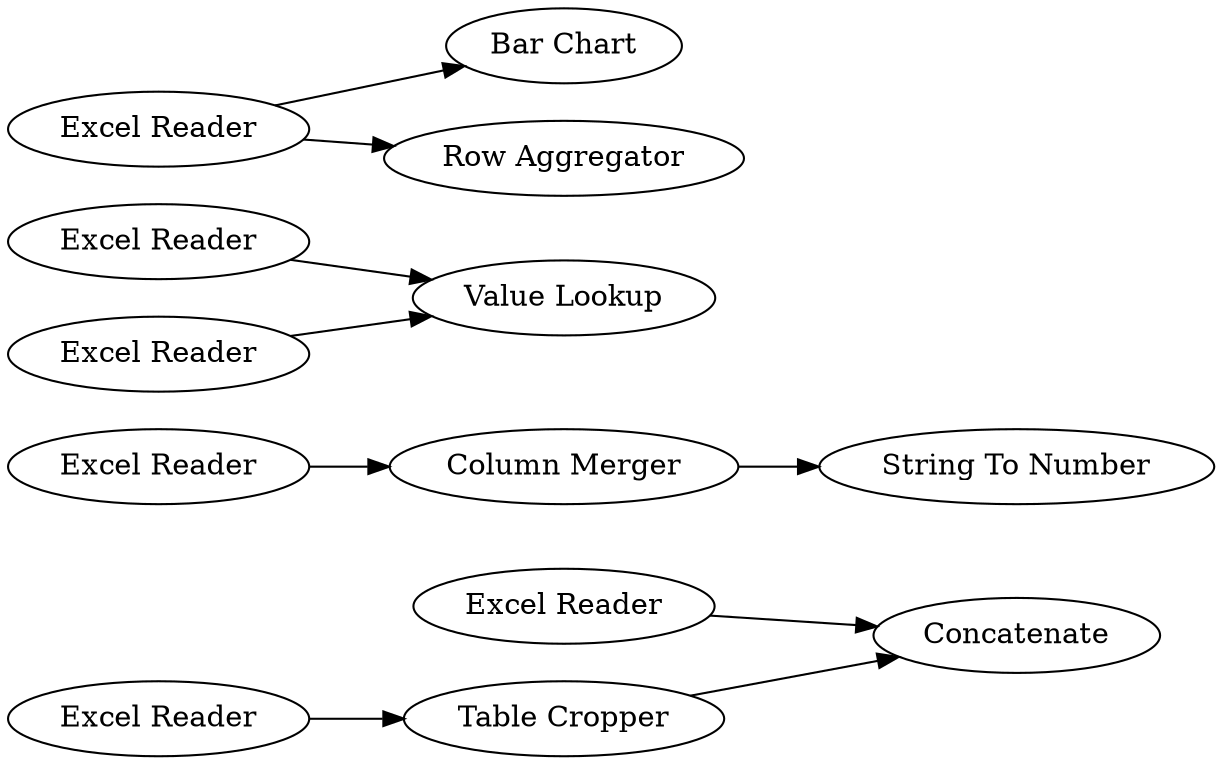 digraph {
	"-4280529472913291112_43" [label="Excel Reader"]
	"-4280529472913291112_29" [label=Concatenate]
	"-4280529472913291112_35" [label="Table Cropper"]
	"-4280529472913291112_30" [label="Excel Reader"]
	"-4280529472913291112_44" [label="Excel Reader"]
	"-4280529472913291112_46" [label="Excel Reader"]
	"-4280529472913291112_39" [label="Bar Chart"]
	"-4280529472913291112_47" [label="Excel Reader"]
	"-4280529472913291112_40" [label="Column Merger"]
	"-4280529472913291112_45" [label="Excel Reader"]
	"-4280529472913291112_34" [label="Value Lookup"]
	"-4280529472913291112_38" [label="Row Aggregator"]
	"-4280529472913291112_36" [label="String To Number"]
	"-4280529472913291112_35" -> "-4280529472913291112_29"
	"-4280529472913291112_40" -> "-4280529472913291112_36"
	"-4280529472913291112_43" -> "-4280529472913291112_29"
	"-4280529472913291112_47" -> "-4280529472913291112_38"
	"-4280529472913291112_44" -> "-4280529472913291112_35"
	"-4280529472913291112_45" -> "-4280529472913291112_34"
	"-4280529472913291112_30" -> "-4280529472913291112_40"
	"-4280529472913291112_47" -> "-4280529472913291112_39"
	"-4280529472913291112_46" -> "-4280529472913291112_34"
	rankdir=LR
}
